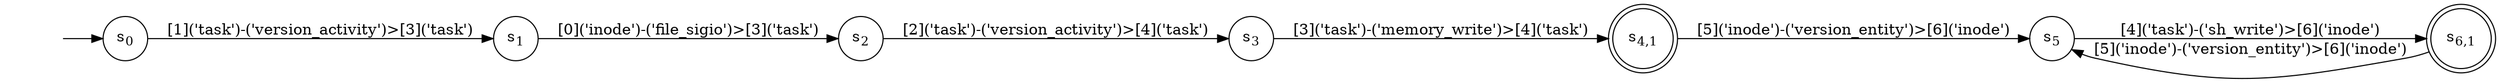 digraph DFA {
    rankdir = LR;
    I [style = invis];
    I -> S0;
    S0 [label = <s<sub>0</sub>>, shape = circle];
    S1 [label = <s<sub>1</sub>>, shape = circle];
    S2 [label = <s<sub>2</sub>>, shape = circle];
    S3 [label = <s<sub>3</sub>>, shape = circle];
    S4 [label = <s<sub>4,1</sub>>, shape = circle, peripheries = 2];
    S5 [label = <s<sub>5</sub>>, shape = circle];
    S6 [label = <s<sub>6,1</sub>>, shape = circle, peripheries = 2];
    S6 -> S5 [label = "[5]('inode')-('version_entity')>[6]('inode')"];
    S5 -> S6 [label = "[4]('task')-('sh_write')>[6]('inode')"];
    S4 -> S5 [label = "[5]('inode')-('version_entity')>[6]('inode')"];
    S3 -> S4 [label = "[3]('task')-('memory_write')>[4]('task')"];
    S2 -> S3 [label = "[2]('task')-('version_activity')>[4]('task')"];
    S1 -> S2 [label = "[0]('inode')-('file_sigio')>[3]('task')"];
    S0 -> S1 [label = "[1]('task')-('version_activity')>[3]('task')"];
}

